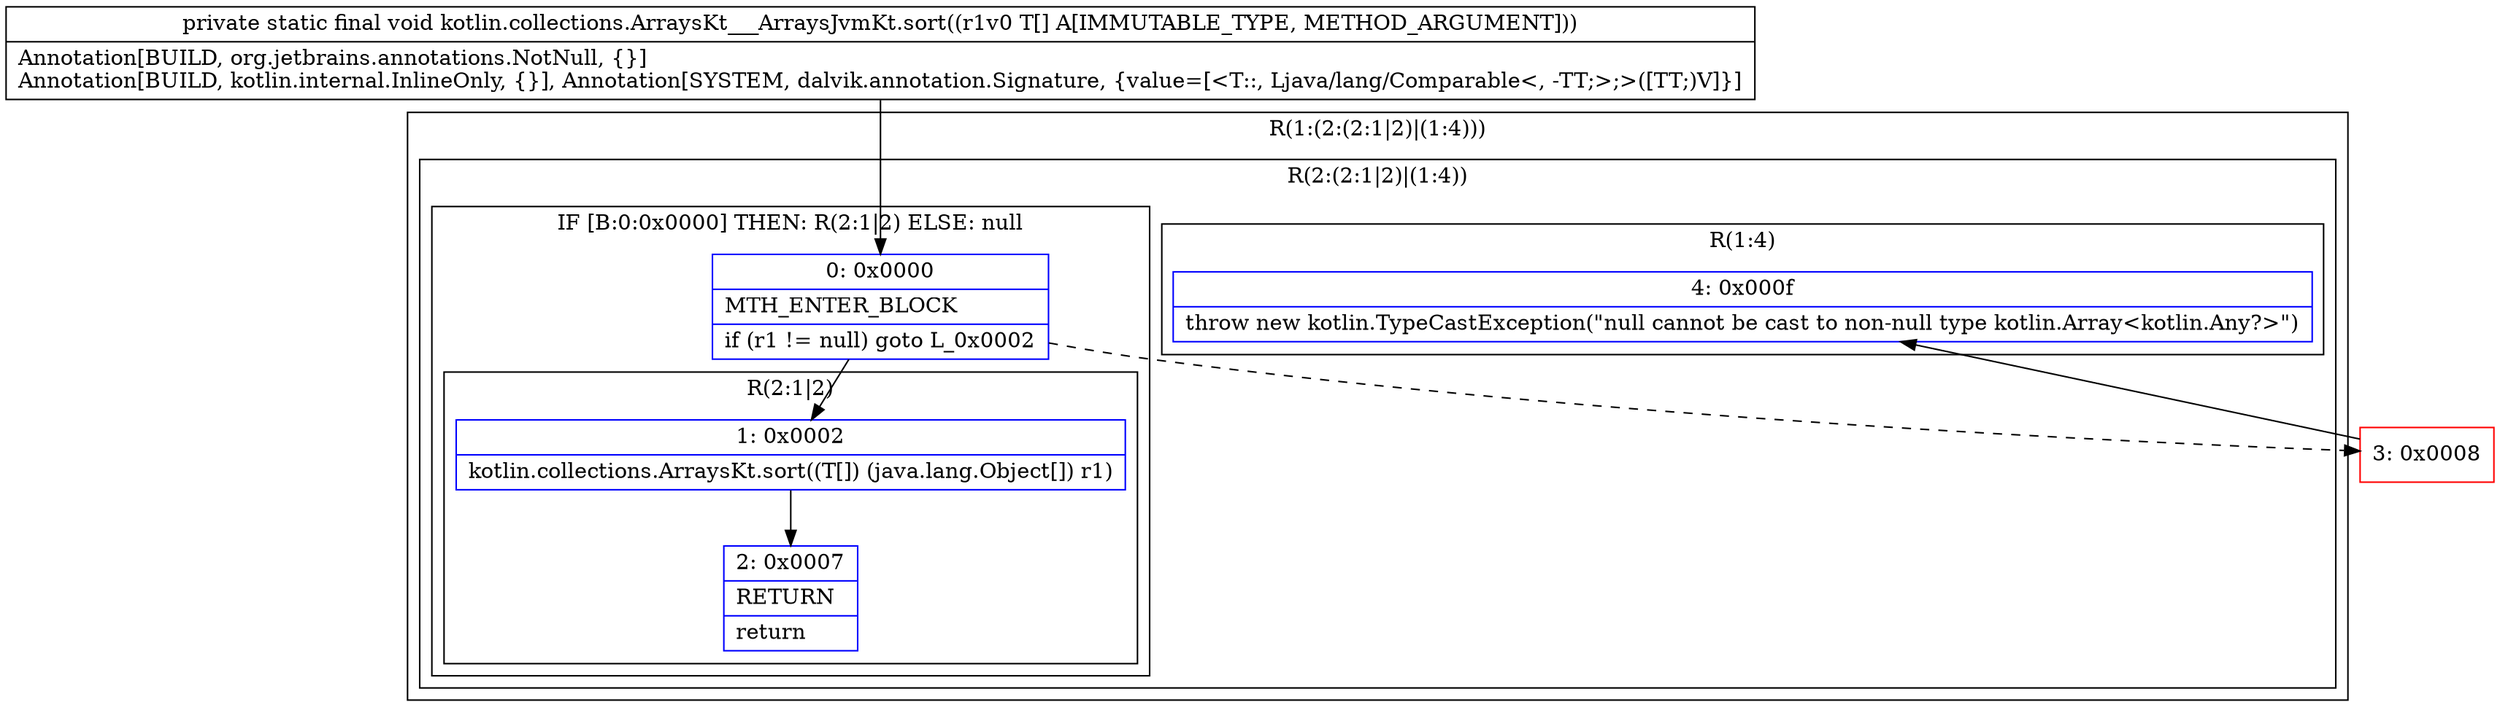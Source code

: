 digraph "CFG forkotlin.collections.ArraysKt___ArraysJvmKt.sort([Ljava\/lang\/Comparable;)V" {
subgraph cluster_Region_179096280 {
label = "R(1:(2:(2:1|2)|(1:4)))";
node [shape=record,color=blue];
subgraph cluster_Region_2115045251 {
label = "R(2:(2:1|2)|(1:4))";
node [shape=record,color=blue];
subgraph cluster_IfRegion_832643950 {
label = "IF [B:0:0x0000] THEN: R(2:1|2) ELSE: null";
node [shape=record,color=blue];
Node_0 [shape=record,label="{0\:\ 0x0000|MTH_ENTER_BLOCK\l|if (r1 != null) goto L_0x0002\l}"];
subgraph cluster_Region_976717693 {
label = "R(2:1|2)";
node [shape=record,color=blue];
Node_1 [shape=record,label="{1\:\ 0x0002|kotlin.collections.ArraysKt.sort((T[]) (java.lang.Object[]) r1)\l}"];
Node_2 [shape=record,label="{2\:\ 0x0007|RETURN\l|return\l}"];
}
}
subgraph cluster_Region_1445028073 {
label = "R(1:4)";
node [shape=record,color=blue];
Node_4 [shape=record,label="{4\:\ 0x000f|throw new kotlin.TypeCastException(\"null cannot be cast to non\-null type kotlin.Array\<kotlin.Any?\>\")\l}"];
}
}
}
Node_3 [shape=record,color=red,label="{3\:\ 0x0008}"];
MethodNode[shape=record,label="{private static final void kotlin.collections.ArraysKt___ArraysJvmKt.sort((r1v0 T[] A[IMMUTABLE_TYPE, METHOD_ARGUMENT]))  | Annotation[BUILD, org.jetbrains.annotations.NotNull, \{\}]\lAnnotation[BUILD, kotlin.internal.InlineOnly, \{\}], Annotation[SYSTEM, dalvik.annotation.Signature, \{value=[\<T::, Ljava\/lang\/Comparable\<, \-TT;\>;\>([TT;)V]\}]\l}"];
MethodNode -> Node_0;
Node_0 -> Node_1;
Node_0 -> Node_3[style=dashed];
Node_1 -> Node_2;
Node_3 -> Node_4;
}

